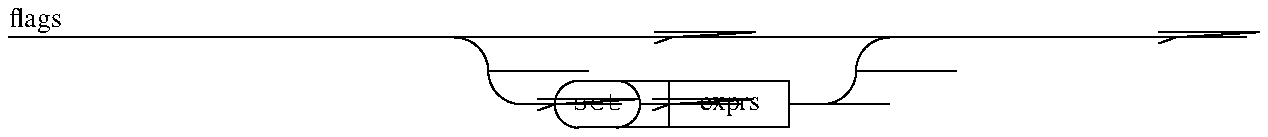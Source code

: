 .\"
.\"     cook - file construction tool
.\"     Copyright (C) 1997, 2007 Peter Miller;
.\"     All rights reserved.
.\"
.\"     This program is free software; you can redistribute it and/or modify
.\"     it under the terms of the GNU General Public License as published by
.\"     the Free Software Foundation; either version 2 of the License, or
.\"     (at your option) any later version.
.\"
.\"     This program is distributed in the hope that it will be useful,
.\"     but WITHOUT ANY WARRANTY; without even the implied warranty of
.\"     MERCHANTABILITY or FITNESS FOR A PARTICULAR PURPOSE.  See the
.\"     GNU General Public License for more details.
.\"
.\"     You should have received a copy of the GNU General Public License
.\"     along with this program; if not, write to the Free Software
.\"     Foundation, Inc., 59 Temple Place, Suite 330, Boston, MA 02111, USA.
.\"
.\" MANIFEST: lib/en/user-guide/lang.flags.pic
.\"
.PS
line from (0,10.3162) \
        then to (0.796167,10.3162)
"flags" ljust at (0,10.4002)
line from (0.796167,10.3162) \
        then to (0.944333,10.3162)
line from (0.944333,10.3162) \
        then to (2.229,10.3162)
line from (2.229,10.3162) \
        then to (3.31558,10.3162)
line from (3.23225,10.3439) \
        then to (3.31558,10.3162) \
        then to (3.23225,10.2884)
line from (3.31558,10.3162) \
        then to (4.40217,10.3162)
arc cw at (2.229,10.1495) \
        rad 0.166667 \
        from (2.229,10.3162) \
        to (2.39567,10.1495)
arc at (4.40217,10.1495) \
        rad 0.166667 \
        from (4.40217,10.3162) \
        to (4.2355,10.1495)
line from (2.39567,10.1495) \
        then to (2.39567,10.1495)
arc at (2.56233,10.1495) \
        rad 0.166667 \
        from (2.39567,10.1495) \
        to (2.56233,9.98284)
line from (4.2355,10.1495) \
        then to (4.2355,10.1495)
arc cw at (4.06883,10.1495) \
        rad 0.166667 \
        from (4.2355,10.1495) \
        to (4.06883,9.98284)
line from (2.56233,9.98284) \
        then to (2.729,9.98284)
arc at (2.84567,9.98284) \
        rad 0.116667 \
        from (2.84567,10.0995) \
        to (2.84567,9.86617)
line from (2.84567,9.86617) \
        then to (3.03817,9.86617)
arc at (3.03817,9.98284) \
        rad 0.116667 \
        from (3.03817,9.86617) \
        to (3.03817,10.0995)
line from (3.03817,10.0995) \
        then to (2.84567,10.0995)
"\f[CW]set\fP" at (2.94192,9.98284)
line from (2.64567,10.0106) \
        then to (2.729,9.98284) \
        then to (2.64567,9.95506)
line from (3.15483,9.98284) \
        then to (3.303,9.98284)
line from (3.303,9.86617) \
        then to (3.90217,9.86617) \
        then to (3.90217,10.0995) \
        then to (3.303,10.0995) \
        then to (3.303,9.86617)
"exprs" at (3.60258,9.98284)
line from (3.21967,10.0106) \
        then to (3.303,9.98284) \
        then to (3.21967,9.95506)
line from (3.90217,9.98284) \
        then to (4.06883,9.98284)
line from (4.40217,10.3162) \
        then to (5.68683,10.3162)
line from (5.68683,10.3162) \
        then to (5.835,10.3162)
line from (5.75167,10.3439) \
        then to (5.835,10.3162) \
        then to (5.75167,10.2884)
.PE
